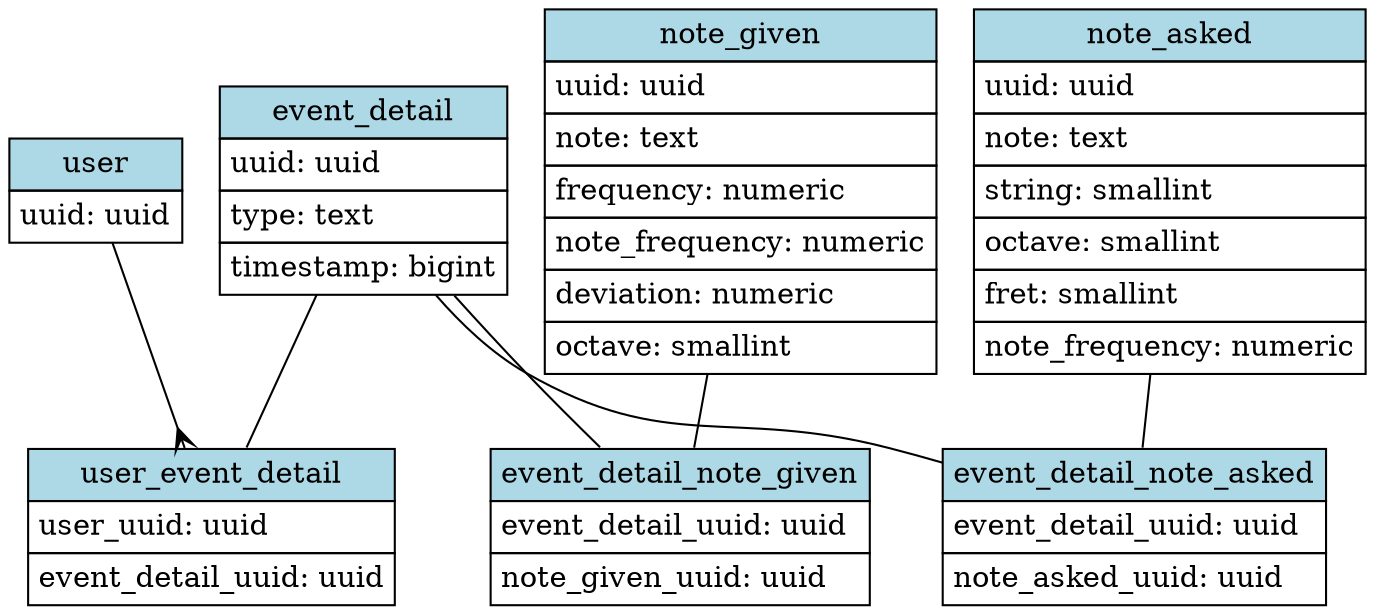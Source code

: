 // watch
// fswatch -o . | xargs -n1 -I{} dot -Tpdf er.dot > er.pdf
//
// You'll need Graphviz installed
digraph G {
	//
	// Defaults
	//
	splines=true
	overlap=false
	// Box for entities
	node [shape=none, margin=0]

	// One-to-many relation (from one, to many)
	edge [arrowhead=crow, arrowtail=none, dir=both]

	//
	// Entities
	//

	// 1
	user [label=<
	      <table border="0" cellborder="1" cellspacing="0" cellpadding="4">
	      <tr><td bgcolor="lightblue">user</td></tr>
	      <tr><td align="left">uuid: uuid</td></tr>
	      </table>
	      >]


	event_detail [label=<
	      <table border="0" cellborder="1" cellspacing="0" cellpadding="4">
	      <tr><td bgcolor="lightblue">event_detail</td></tr>
	      <tr><td align="left">uuid: uuid</td></tr>
	      <tr><td align="left">type: text</td></tr>
	      <tr><td align="left">timestamp: bigint</td></tr>
	      </table>
	      >]

	user_event_detail [label=<
			 <table border="0" cellborder="1" cellspacing="0" cellpadding="4">
			 <tr><td bgcolor="lightblue">user_event_detail</td></tr>
			 <tr><td align="left">user_uuid: uuid</td></tr>
			 <tr><td align="left">event_detail_uuid: uuid</td></tr>
			 </table>
			 >]

	note_asked [label=<
	      <table border="0" cellborder="1" cellspacing="0" cellpadding="4">
	      <tr><td bgcolor="lightblue">note_asked</td></tr>
	      <tr><td align="left">uuid: uuid</td></tr>
	      <tr><td align="left">note: text</td></tr>
	      <tr><td align="left">string: smallint</td></tr>
	      <tr><td align="left">octave: smallint</td></tr>
	      <tr><td align="left">fret: smallint</td></tr>
	      <tr><td align="left">note_frequency: numeric</td></tr>
	      </table>
	      >]

	note_given [label=<
	      <table border="0" cellborder="1" cellspacing="0" cellpadding="4">
	      <tr><td bgcolor="lightblue">note_given</td></tr>
	      <tr><td align="left">uuid: uuid</td></tr>
	      <tr><td align="left">note: text</td></tr>
	      <tr><td align="left">frequency: numeric</td></tr>
	      <tr><td align="left">note_frequency: numeric</td></tr>
	      <tr><td align="left">deviation: numeric</td></tr>
	      <tr><td align="left">octave: smallint</td></tr>
	      </table>
	      >]

	event_detail_note_given [label=<
	      <table border="0" cellborder="1" cellspacing="0" cellpadding="4">
	      <tr><td bgcolor="lightblue">event_detail_note_given</td></tr>
	      <tr><td align="left">event_detail_uuid: uuid</td></tr>
	      <tr><td align="left">note_given_uuid: uuid</td></tr>
	      </table>
	      >]

	event_detail_note_asked [label=<
	      <table border="0" cellborder="1" cellspacing="0" cellpadding="4">
	      <tr><td bgcolor="lightblue">event_detail_note_asked</td></tr>
	      <tr><td align="left">event_detail_uuid: uuid</td></tr>
	      <tr><td align="left">note_asked_uuid: uuid</td></tr>
	      </table>
	      >]

	user->user_event_detail [arrowhead=crow];
	event_detail->user_event_detail [arrowhead=none];
	event_detail->event_detail_note_given [arrowhead=none];
	note_given->event_detail_note_given [arrowhead=none];
	event_detail->event_detail_note_asked [arrowhead=none];
	note_asked->event_detail_note_asked [arrowhead=none];
}
